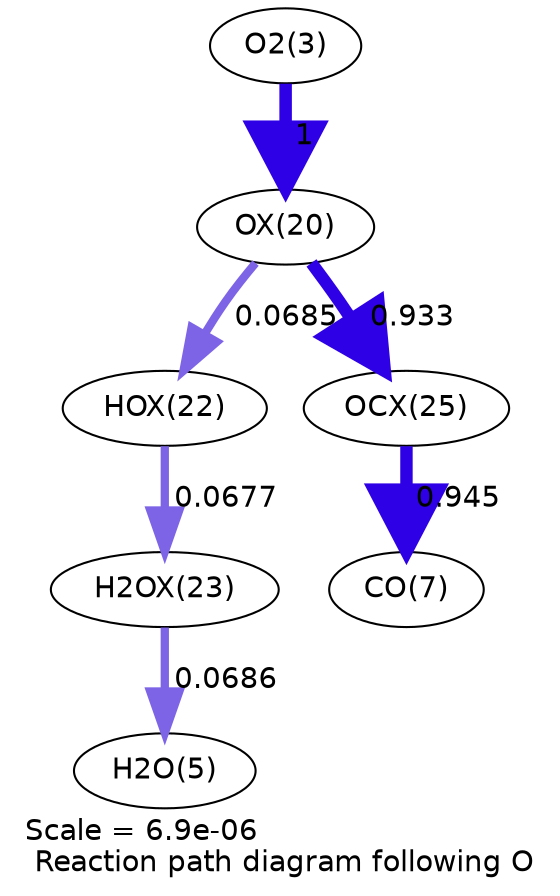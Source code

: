 digraph reaction_paths {
center=1;
s5 -> s25[fontname="Helvetica", penwidth=6, arrowsize=3, color="0.7, 1.5, 0.9"
, label=" 1"];
s25 -> s27[fontname="Helvetica", penwidth=3.98, arrowsize=1.99, color="0.7, 0.568, 0.9"
, label=" 0.0685"];
s25 -> s30[fontname="Helvetica", penwidth=5.95, arrowsize=2.97, color="0.7, 1.43, 0.9"
, label=" 0.933"];
s27 -> s28[fontname="Helvetica", penwidth=3.97, arrowsize=1.98, color="0.7, 0.568, 0.9"
, label=" 0.0677"];
s28 -> s7[fontname="Helvetica", penwidth=3.98, arrowsize=1.99, color="0.7, 0.569, 0.9"
, label=" 0.0686"];
s30 -> s9[fontname="Helvetica", penwidth=5.96, arrowsize=2.98, color="0.7, 1.45, 0.9"
, label=" 0.945"];
s5 [ fontname="Helvetica", label="O2(3)"];
s7 [ fontname="Helvetica", label="H2O(5)"];
s9 [ fontname="Helvetica", label="CO(7)"];
s25 [ fontname="Helvetica", label="OX(20)"];
s27 [ fontname="Helvetica", label="HOX(22)"];
s28 [ fontname="Helvetica", label="H2OX(23)"];
s30 [ fontname="Helvetica", label="OCX(25)"];
 label = "Scale = 6.9e-06\l Reaction path diagram following O";
 fontname = "Helvetica";
}
